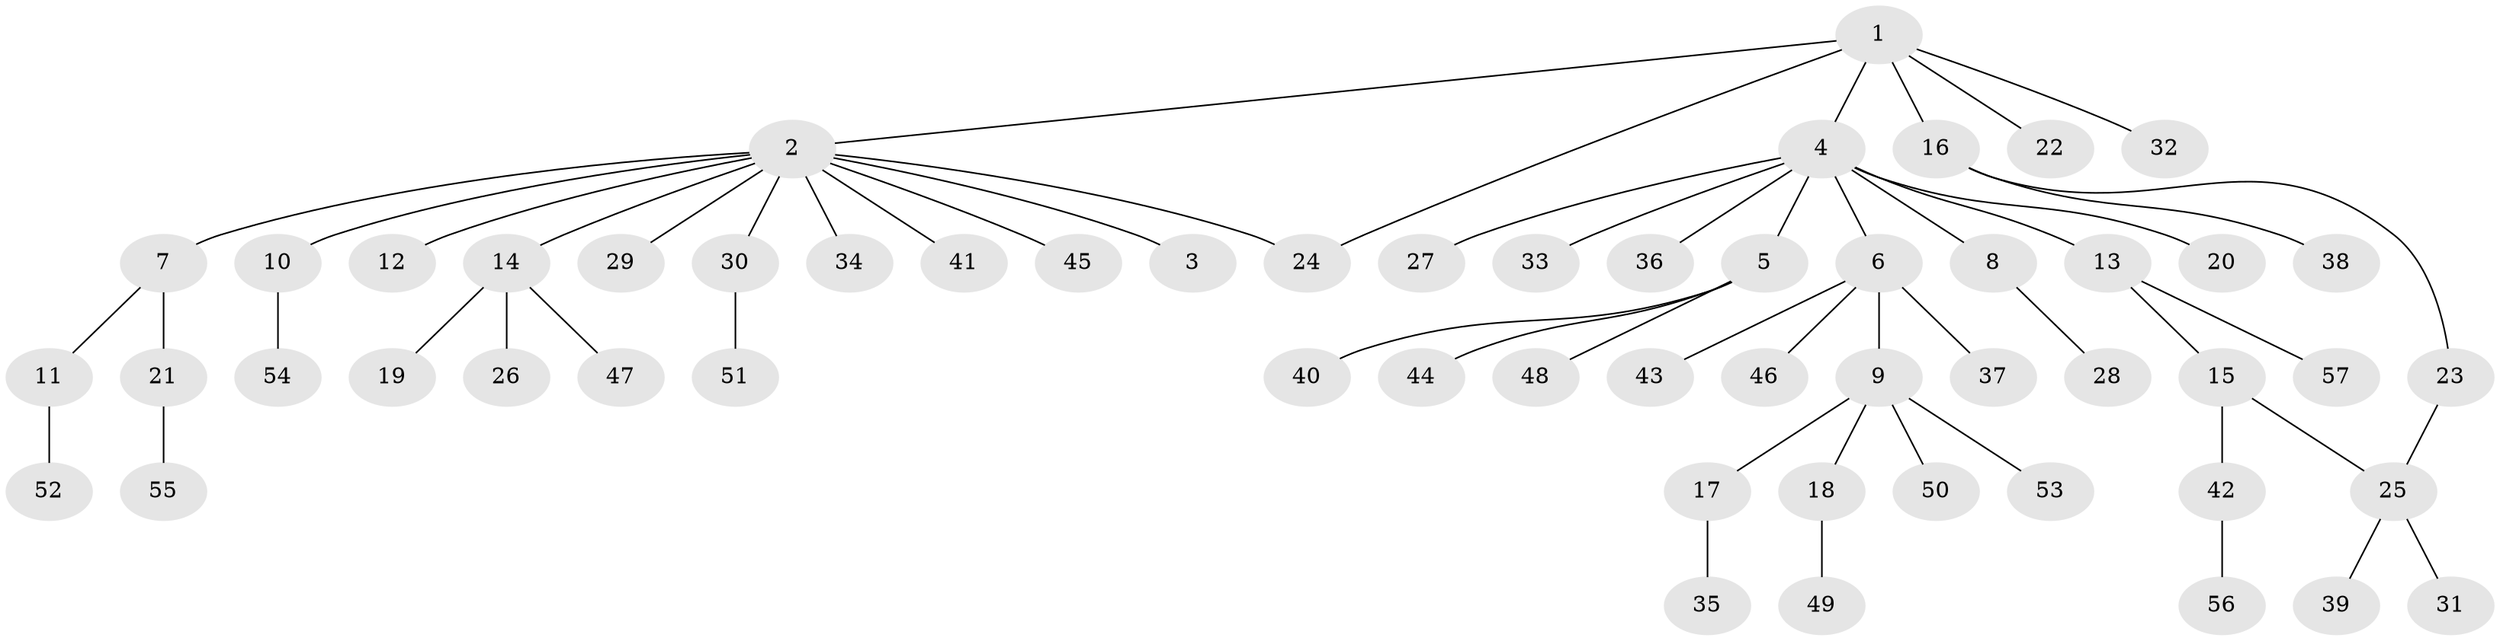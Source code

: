 // coarse degree distribution, {5: 0.025, 14: 0.025, 1: 0.7, 8: 0.025, 3: 0.125, 4: 0.05, 2: 0.05}
// Generated by graph-tools (version 1.1) at 2025/23/03/03/25 07:23:52]
// undirected, 57 vertices, 58 edges
graph export_dot {
graph [start="1"]
  node [color=gray90,style=filled];
  1;
  2;
  3;
  4;
  5;
  6;
  7;
  8;
  9;
  10;
  11;
  12;
  13;
  14;
  15;
  16;
  17;
  18;
  19;
  20;
  21;
  22;
  23;
  24;
  25;
  26;
  27;
  28;
  29;
  30;
  31;
  32;
  33;
  34;
  35;
  36;
  37;
  38;
  39;
  40;
  41;
  42;
  43;
  44;
  45;
  46;
  47;
  48;
  49;
  50;
  51;
  52;
  53;
  54;
  55;
  56;
  57;
  1 -- 2;
  1 -- 4;
  1 -- 16;
  1 -- 22;
  1 -- 24;
  1 -- 32;
  2 -- 3;
  2 -- 7;
  2 -- 10;
  2 -- 12;
  2 -- 14;
  2 -- 24;
  2 -- 29;
  2 -- 30;
  2 -- 34;
  2 -- 41;
  2 -- 45;
  4 -- 5;
  4 -- 6;
  4 -- 8;
  4 -- 13;
  4 -- 20;
  4 -- 27;
  4 -- 33;
  4 -- 36;
  5 -- 40;
  5 -- 44;
  5 -- 48;
  6 -- 9;
  6 -- 37;
  6 -- 43;
  6 -- 46;
  7 -- 11;
  7 -- 21;
  8 -- 28;
  9 -- 17;
  9 -- 18;
  9 -- 50;
  9 -- 53;
  10 -- 54;
  11 -- 52;
  13 -- 15;
  13 -- 57;
  14 -- 19;
  14 -- 26;
  14 -- 47;
  15 -- 25;
  15 -- 42;
  16 -- 23;
  16 -- 38;
  17 -- 35;
  18 -- 49;
  21 -- 55;
  23 -- 25;
  25 -- 31;
  25 -- 39;
  30 -- 51;
  42 -- 56;
}
